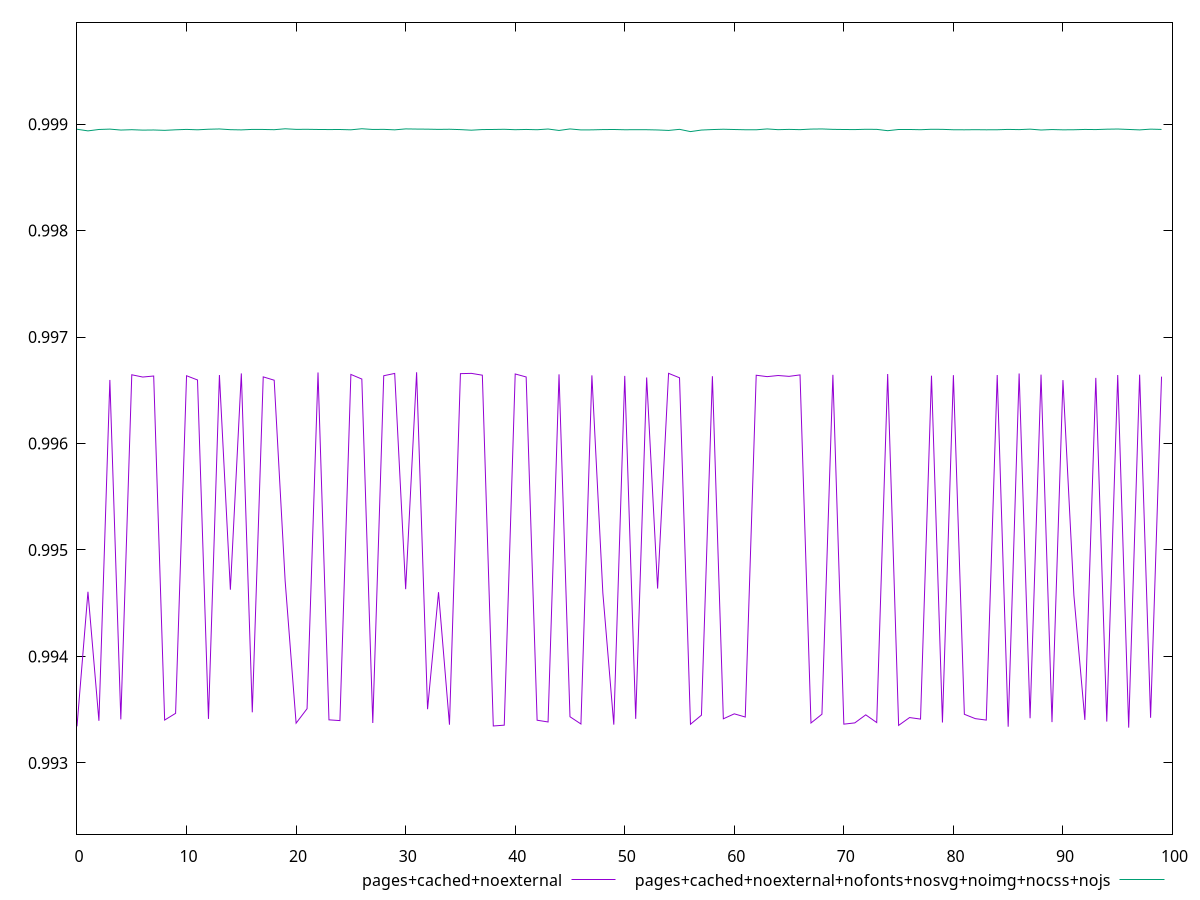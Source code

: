 $_pagesCachedNoexternal <<EOF
0.9933436033059246
0.9946075219089702
0.9933954418068642
0.9965971013603647
0.9934086625455936
0.9966459487526085
0.9966245864368577
0.9966342740325047
0.9934023555654043
0.9934655254787883
0.9966367965716911
0.9965970684701086
0.9934128164865628
0.9966434485854521
0.9946266396140586
0.9966588749513081
0.9934752067819315
0.9966260967629417
0.9965948445517981
0.9947096654442233
0.9933729915311511
0.9935089528823743
0.9966675902664854
0.9934044345994555
0.9933972880862354
0.9966491696210693
0.9966057128205029
0.9933746117772567
0.9966368726613644
0.9966585568917743
0.9946319579348762
0.9966695571280035
0.9935043304701989
0.9946033323337382
0.993358533894646
0.9966565095314839
0.9966590675072364
0.9966419982136245
0.993346718993456
0.993354501970062
0.9966534930962256
0.996625279548081
0.9934009064833298
0.9933844359048754
0.9966501386933395
0.9934336016418999
0.9933654420275266
0.9966405148012871
0.9945970979181042
0.9933590963524013
0.9966356398541625
0.9934137599482227
0.9966205237669645
0.9946377363929533
0.9966593217119397
0.9966176103232368
0.993362974279247
0.9934480215259252
0.99663219625213
0.9934141872444952
0.993460837642243
0.9934308594543585
0.9966414900412157
0.9966284212226499
0.9966389081377058
0.996631057972123
0.9966446207079002
0.9933748192546494
0.9934573630984975
0.9966455213029202
0.9933639766586118
0.9933758239105146
0.993451389212415
0.993378966963397
0.996652858374609
0.9933522791669138
0.9934259504693917
0.9934115255578713
0.996637403080223
0.9933794532002436
0.9966420546737655
0.9934566069446082
0.9934157511940007
0.9934021117197029
0.9966434681232716
0.9933395570548238
0.996658279923996
0.9934196436724319
0.9966470226260853
0.9933832522214572
0.996596191311182
0.9945732074104974
0.9934038862790406
0.996616721740887
0.9933880477789521
0.9966433161602675
0.9933308234388318
0.9966469119961587
0.9934239815880244
0.9966283863752687
EOF
$_pagesCachedNoexternalNofontsNosvgNoimgNocssNojs <<EOF
0.9989524608176961
0.9989369530185699
0.9989501284887039
0.9989535301421851
0.9989447611343802
0.9989480301952327
0.998944131263291
0.9989453697063252
0.998941994512404
0.9989471326832804
0.998950784743263
0.9989470934493967
0.9989524326423851
0.9989549379775359
0.9989483201197693
0.9989462574109746
0.9989507683634713
0.9989502422862415
0.9989480611963697
0.9989566252870246
0.9989511559661219
0.9989517580798
0.9989501357720287
0.9989494354858445
0.9989498653526969
0.9989469839535782
0.99895695416469
0.998950231362087
0.9989512405690454
0.9989467676737704
0.9989554894610441
0.9989539215042131
0.9989530614501904
0.9989509831052239
0.9989522399440868
0.9989488232399868
0.9989434928716412
0.9989493316419092
0.9989501876646001
0.9989518881089225
0.9989479645434611
0.9989503487921942
0.9989476927847705
0.998954447078936
0.9989409986758475
0.9989552200964085
0.9989460072310641
0.9989465422321053
0.9989491357745406
0.9989500155922308
0.9989475067176863
0.9989480520784607
0.998947817727475
0.998945593512892
0.9989412277724878
0.9989513670088515
0.998930223435041
0.9989447657042383
0.9989493307309628
0.9989523944684591
0.9989498061629147
0.998947494859618
0.99894722118352
0.998955264540696
0.9989483064454562
0.9989510276872234
0.9989484668821738
0.9989538216312683
0.9989550667978783
0.9989512050910352
0.9989499236293757
0.9989491785944418
0.9989519644839175
0.9989511677926507
0.9989387708004772
0.9989499992032619
0.9989501366824416
0.9989478368782743
0.9989520935843537
0.9989512023619195
0.9989475276970956
0.9989470505645711
0.9989481933992626
0.9989470396150401
0.9989475103663022
0.9989507747334134
0.9989488086593814
0.9989532758331034
0.998945092866768
0.9989495857723829
0.9989468169557001
0.9989475860729
0.9989504125097552
0.9989492806279798
0.9989527825204952
0.9989543917170209
0.9989503278557789
0.9989461898486114
0.998953311257557
0.9989505918133095
EOF
set key outside below
set terminal pngcairo
set output "report_00005_2020-11-02T22-26-11.212Z/interactive/interactive_pages+cached+noexternal_pages+cached+noexternal+nofonts+nosvg+noimg+nocss+nojs.png"
set yrange [0.9923308234388318:0.99995695416469]
plot $_pagesCachedNoexternal title "pages+cached+noexternal" with line ,$_pagesCachedNoexternalNofontsNosvgNoimgNocssNojs title "pages+cached+noexternal+nofonts+nosvg+noimg+nocss+nojs" with line ,